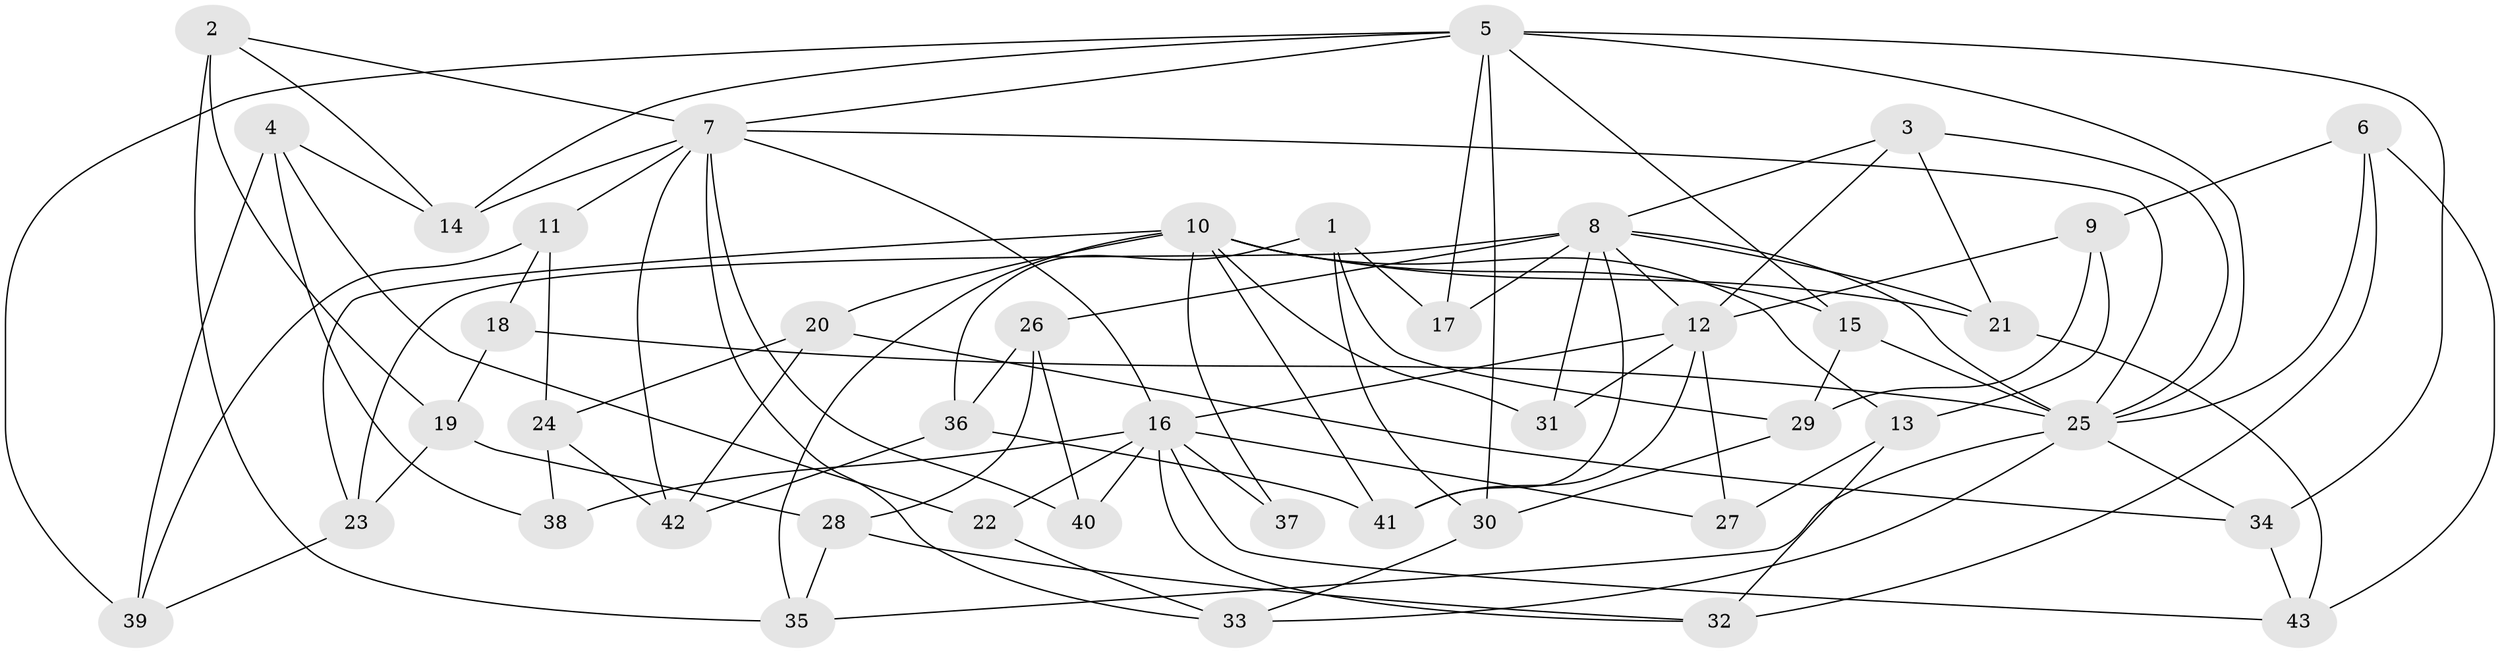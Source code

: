 // original degree distribution, {4: 1.0}
// Generated by graph-tools (version 1.1) at 2025/53/03/04/25 22:53:37]
// undirected, 43 vertices, 98 edges
graph export_dot {
  node [color=gray90,style=filled];
  1;
  2;
  3;
  4;
  5;
  6;
  7;
  8;
  9;
  10;
  11;
  12;
  13;
  14;
  15;
  16;
  17;
  18;
  19;
  20;
  21;
  22;
  23;
  24;
  25;
  26;
  27;
  28;
  29;
  30;
  31;
  32;
  33;
  34;
  35;
  36;
  37;
  38;
  39;
  40;
  41;
  42;
  43;
  1 -- 17 [weight=1.0];
  1 -- 29 [weight=1.0];
  1 -- 30 [weight=1.0];
  1 -- 36 [weight=1.0];
  2 -- 7 [weight=1.0];
  2 -- 14 [weight=1.0];
  2 -- 19 [weight=1.0];
  2 -- 35 [weight=1.0];
  3 -- 8 [weight=1.0];
  3 -- 12 [weight=1.0];
  3 -- 21 [weight=1.0];
  3 -- 25 [weight=1.0];
  4 -- 14 [weight=1.0];
  4 -- 22 [weight=1.0];
  4 -- 38 [weight=1.0];
  4 -- 39 [weight=1.0];
  5 -- 7 [weight=1.0];
  5 -- 14 [weight=1.0];
  5 -- 15 [weight=1.0];
  5 -- 17 [weight=1.0];
  5 -- 25 [weight=1.0];
  5 -- 30 [weight=1.0];
  5 -- 34 [weight=1.0];
  5 -- 39 [weight=1.0];
  6 -- 9 [weight=1.0];
  6 -- 25 [weight=1.0];
  6 -- 32 [weight=1.0];
  6 -- 43 [weight=1.0];
  7 -- 11 [weight=1.0];
  7 -- 14 [weight=1.0];
  7 -- 16 [weight=1.0];
  7 -- 25 [weight=2.0];
  7 -- 33 [weight=1.0];
  7 -- 40 [weight=1.0];
  7 -- 42 [weight=1.0];
  8 -- 12 [weight=1.0];
  8 -- 17 [weight=2.0];
  8 -- 21 [weight=1.0];
  8 -- 23 [weight=1.0];
  8 -- 25 [weight=1.0];
  8 -- 26 [weight=1.0];
  8 -- 31 [weight=3.0];
  8 -- 41 [weight=1.0];
  9 -- 12 [weight=1.0];
  9 -- 13 [weight=1.0];
  9 -- 29 [weight=1.0];
  10 -- 13 [weight=1.0];
  10 -- 15 [weight=1.0];
  10 -- 20 [weight=1.0];
  10 -- 21 [weight=1.0];
  10 -- 23 [weight=1.0];
  10 -- 31 [weight=2.0];
  10 -- 35 [weight=1.0];
  10 -- 37 [weight=3.0];
  10 -- 41 [weight=1.0];
  11 -- 18 [weight=1.0];
  11 -- 24 [weight=1.0];
  11 -- 39 [weight=1.0];
  12 -- 16 [weight=1.0];
  12 -- 27 [weight=2.0];
  12 -- 31 [weight=1.0];
  12 -- 41 [weight=1.0];
  13 -- 27 [weight=1.0];
  13 -- 32 [weight=1.0];
  15 -- 25 [weight=1.0];
  15 -- 29 [weight=1.0];
  16 -- 22 [weight=2.0];
  16 -- 27 [weight=1.0];
  16 -- 32 [weight=1.0];
  16 -- 37 [weight=1.0];
  16 -- 38 [weight=2.0];
  16 -- 40 [weight=2.0];
  16 -- 43 [weight=1.0];
  18 -- 19 [weight=1.0];
  18 -- 25 [weight=2.0];
  19 -- 23 [weight=1.0];
  19 -- 28 [weight=1.0];
  20 -- 24 [weight=1.0];
  20 -- 34 [weight=1.0];
  20 -- 42 [weight=1.0];
  21 -- 43 [weight=1.0];
  22 -- 33 [weight=1.0];
  23 -- 39 [weight=1.0];
  24 -- 38 [weight=1.0];
  24 -- 42 [weight=1.0];
  25 -- 33 [weight=1.0];
  25 -- 34 [weight=1.0];
  25 -- 35 [weight=1.0];
  26 -- 28 [weight=1.0];
  26 -- 36 [weight=1.0];
  26 -- 40 [weight=1.0];
  28 -- 32 [weight=1.0];
  28 -- 35 [weight=1.0];
  29 -- 30 [weight=1.0];
  30 -- 33 [weight=1.0];
  34 -- 43 [weight=1.0];
  36 -- 41 [weight=1.0];
  36 -- 42 [weight=1.0];
}
